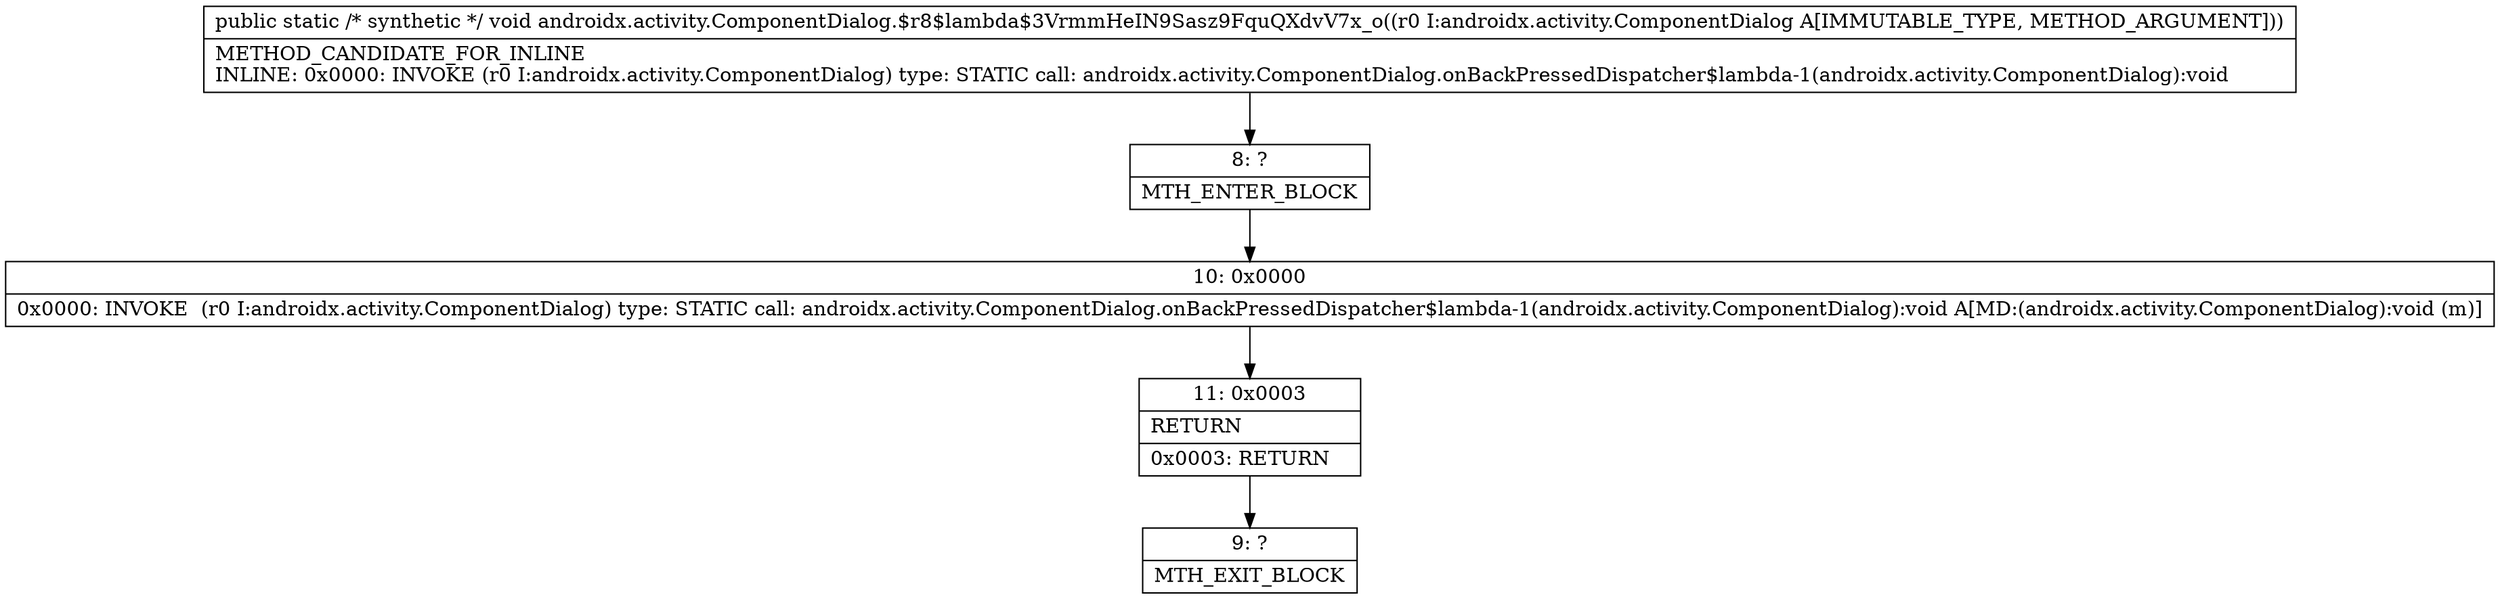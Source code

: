 digraph "CFG forandroidx.activity.ComponentDialog.$r8$lambda$3VrmmHeIN9Sasz9FquQXdvV7x_o(Landroidx\/activity\/ComponentDialog;)V" {
Node_8 [shape=record,label="{8\:\ ?|MTH_ENTER_BLOCK\l}"];
Node_10 [shape=record,label="{10\:\ 0x0000|0x0000: INVOKE  (r0 I:androidx.activity.ComponentDialog) type: STATIC call: androidx.activity.ComponentDialog.onBackPressedDispatcher$lambda\-1(androidx.activity.ComponentDialog):void A[MD:(androidx.activity.ComponentDialog):void (m)]\l}"];
Node_11 [shape=record,label="{11\:\ 0x0003|RETURN\l|0x0003: RETURN   \l}"];
Node_9 [shape=record,label="{9\:\ ?|MTH_EXIT_BLOCK\l}"];
MethodNode[shape=record,label="{public static \/* synthetic *\/ void androidx.activity.ComponentDialog.$r8$lambda$3VrmmHeIN9Sasz9FquQXdvV7x_o((r0 I:androidx.activity.ComponentDialog A[IMMUTABLE_TYPE, METHOD_ARGUMENT]))  | METHOD_CANDIDATE_FOR_INLINE\lINLINE: 0x0000: INVOKE  (r0 I:androidx.activity.ComponentDialog) type: STATIC call: androidx.activity.ComponentDialog.onBackPressedDispatcher$lambda\-1(androidx.activity.ComponentDialog):void\l}"];
MethodNode -> Node_8;Node_8 -> Node_10;
Node_10 -> Node_11;
Node_11 -> Node_9;
}

